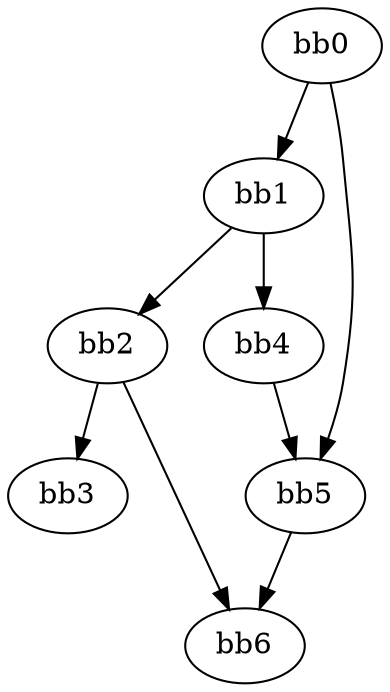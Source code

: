 digraph {
    0 [ label = "bb0\l" ]
    1 [ label = "bb1\l" ]
    2 [ label = "bb2\l" ]
    3 [ label = "bb3\l" ]
    4 [ label = "bb4\l" ]
    5 [ label = "bb5\l" ]
    6 [ label = "bb6\l" ]
    0 -> 1 [ ]
    0 -> 5 [ ]
    1 -> 2 [ ]
    1 -> 4 [ ]
    2 -> 3 [ ]
    2 -> 6 [ ]
    4 -> 5 [ ]
    5 -> 6 [ ]
}

